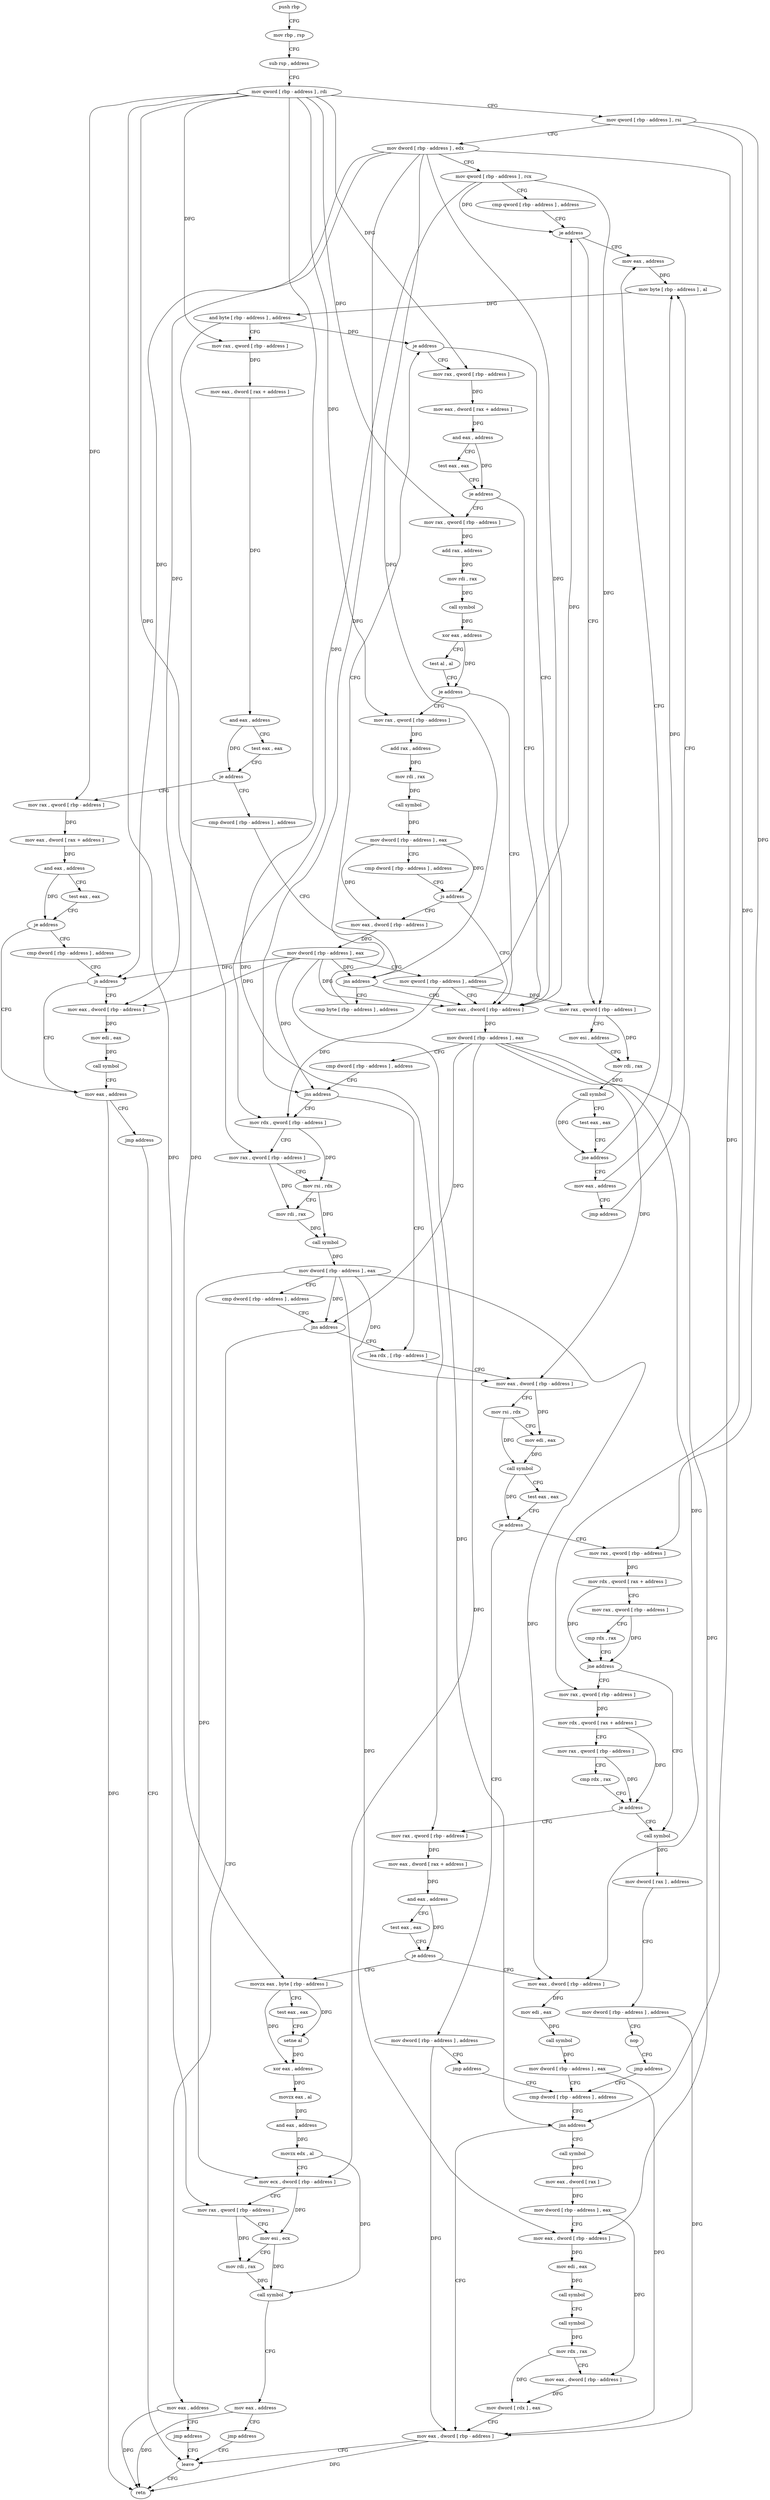 digraph "func" {
"4302844" [label = "push rbp" ]
"4302845" [label = "mov rbp , rsp" ]
"4302848" [label = "sub rsp , address" ]
"4302855" [label = "mov qword [ rbp - address ] , rdi" ]
"4302862" [label = "mov qword [ rbp - address ] , rsi" ]
"4302869" [label = "mov dword [ rbp - address ] , edx" ]
"4302875" [label = "mov qword [ rbp - address ] , rcx" ]
"4302882" [label = "cmp qword [ rbp - address ] , address" ]
"4302890" [label = "je address" ]
"4302923" [label = "mov eax , address" ]
"4302892" [label = "mov rax , qword [ rbp - address ]" ]
"4302928" [label = "mov byte [ rbp - address ] , al" ]
"4302899" [label = "mov esi , address" ]
"4302904" [label = "mov rdi , rax" ]
"4302907" [label = "call symbol" ]
"4302912" [label = "test eax , eax" ]
"4302914" [label = "jne address" ]
"4302916" [label = "mov eax , address" ]
"4303003" [label = "cmp dword [ rbp - address ] , address" ]
"4303010" [label = "jns address" ]
"4303111" [label = "mov eax , dword [ rbp - address ]" ]
"4303012" [label = "cmp byte [ rbp - address ] , address" ]
"4302952" [label = "mov rax , qword [ rbp - address ]" ]
"4302959" [label = "mov eax , dword [ rax + address ]" ]
"4302962" [label = "and eax , address" ]
"4302967" [label = "test eax , eax" ]
"4302969" [label = "je address" ]
"4302993" [label = "mov eax , address" ]
"4302971" [label = "cmp dword [ rbp - address ] , address" ]
"4302921" [label = "jmp address" ]
"4303117" [label = "mov dword [ rbp - address ] , eax" ]
"4303120" [label = "cmp dword [ rbp - address ] , address" ]
"4303127" [label = "jns address" ]
"4303173" [label = "lea rdx , [ rbp - address ]" ]
"4303129" [label = "mov rdx , qword [ rbp - address ]" ]
"4303016" [label = "je address" ]
"4303018" [label = "mov rax , qword [ rbp - address ]" ]
"4302998" [label = "jmp address" ]
"4303401" [label = "leave" ]
"4302978" [label = "js address" ]
"4302980" [label = "mov eax , dword [ rbp - address ]" ]
"4302931" [label = "and byte [ rbp - address ] , address" ]
"4302935" [label = "mov rax , qword [ rbp - address ]" ]
"4302942" [label = "mov eax , dword [ rax + address ]" ]
"4302945" [label = "and eax , address" ]
"4302948" [label = "test eax , eax" ]
"4302950" [label = "je address" ]
"4303180" [label = "mov eax , dword [ rbp - address ]" ]
"4303183" [label = "mov rsi , rdx" ]
"4303186" [label = "mov edi , eax" ]
"4303188" [label = "call symbol" ]
"4303193" [label = "test eax , eax" ]
"4303195" [label = "je address" ]
"4303209" [label = "mov rax , qword [ rbp - address ]" ]
"4303197" [label = "mov dword [ rbp - address ] , address" ]
"4303136" [label = "mov rax , qword [ rbp - address ]" ]
"4303143" [label = "mov rsi , rdx" ]
"4303146" [label = "mov rdi , rax" ]
"4303149" [label = "call symbol" ]
"4303154" [label = "mov dword [ rbp - address ] , eax" ]
"4303157" [label = "cmp dword [ rbp - address ] , address" ]
"4303161" [label = "jns address" ]
"4303163" [label = "mov eax , address" ]
"4303025" [label = "mov eax , dword [ rax + address ]" ]
"4303028" [label = "and eax , address" ]
"4303033" [label = "test eax , eax" ]
"4303035" [label = "je address" ]
"4303037" [label = "mov rax , qword [ rbp - address ]" ]
"4303402" [label = "retn" ]
"4302986" [label = "mov edi , eax" ]
"4302988" [label = "call symbol" ]
"4303216" [label = "mov rdx , qword [ rax + address ]" ]
"4303220" [label = "mov rax , qword [ rbp - address ]" ]
"4303227" [label = "cmp rdx , rax" ]
"4303230" [label = "jne address" ]
"4303255" [label = "call symbol" ]
"4303232" [label = "mov rax , qword [ rbp - address ]" ]
"4303204" [label = "jmp address" ]
"4303356" [label = "cmp dword [ rbp - address ] , address" ]
"4303168" [label = "jmp address" ]
"4303044" [label = "add rax , address" ]
"4303048" [label = "mov rdi , rax" ]
"4303051" [label = "call symbol" ]
"4303056" [label = "xor eax , address" ]
"4303059" [label = "test al , al" ]
"4303061" [label = "je address" ]
"4303063" [label = "mov rax , qword [ rbp - address ]" ]
"4303260" [label = "mov dword [ rax ] , address" ]
"4303266" [label = "mov dword [ rbp - address ] , address" ]
"4303273" [label = "nop" ]
"4303274" [label = "jmp address" ]
"4303239" [label = "mov rdx , qword [ rax + address ]" ]
"4303243" [label = "mov rax , qword [ rbp - address ]" ]
"4303250" [label = "cmp rdx , rax" ]
"4303253" [label = "je address" ]
"4303276" [label = "mov rax , qword [ rbp - address ]" ]
"4303363" [label = "jns address" ]
"4303398" [label = "mov eax , dword [ rbp - address ]" ]
"4303365" [label = "call symbol" ]
"4303070" [label = "add rax , address" ]
"4303074" [label = "mov rdi , rax" ]
"4303077" [label = "call symbol" ]
"4303082" [label = "mov dword [ rbp - address ] , eax" ]
"4303085" [label = "cmp dword [ rbp - address ] , address" ]
"4303089" [label = "js address" ]
"4303091" [label = "mov eax , dword [ rbp - address ]" ]
"4303283" [label = "mov eax , dword [ rax + address ]" ]
"4303286" [label = "and eax , address" ]
"4303291" [label = "test eax , eax" ]
"4303293" [label = "je address" ]
"4303343" [label = "mov eax , dword [ rbp - address ]" ]
"4303295" [label = "movzx eax , byte [ rbp - address ]" ]
"4303370" [label = "mov eax , dword [ rax ]" ]
"4303372" [label = "mov dword [ rbp - address ] , eax" ]
"4303375" [label = "mov eax , dword [ rbp - address ]" ]
"4303378" [label = "mov edi , eax" ]
"4303380" [label = "call symbol" ]
"4303385" [label = "call symbol" ]
"4303390" [label = "mov rdx , rax" ]
"4303393" [label = "mov eax , dword [ rbp - address ]" ]
"4303396" [label = "mov dword [ rdx ] , eax" ]
"4303094" [label = "mov dword [ rbp - address ] , eax" ]
"4303100" [label = "mov qword [ rbp - address ] , address" ]
"4303346" [label = "mov edi , eax" ]
"4303348" [label = "call symbol" ]
"4303353" [label = "mov dword [ rbp - address ] , eax" ]
"4303299" [label = "test eax , eax" ]
"4303301" [label = "setne al" ]
"4303304" [label = "xor eax , address" ]
"4303307" [label = "movzx eax , al" ]
"4303310" [label = "and eax , address" ]
"4303313" [label = "movzx edx , al" ]
"4303316" [label = "mov ecx , dword [ rbp - address ]" ]
"4303319" [label = "mov rax , qword [ rbp - address ]" ]
"4303326" [label = "mov esi , ecx" ]
"4303328" [label = "mov rdi , rax" ]
"4303331" [label = "call symbol" ]
"4303336" [label = "mov eax , address" ]
"4303341" [label = "jmp address" ]
"4302844" -> "4302845" [ label = "CFG" ]
"4302845" -> "4302848" [ label = "CFG" ]
"4302848" -> "4302855" [ label = "CFG" ]
"4302855" -> "4302862" [ label = "CFG" ]
"4302855" -> "4302935" [ label = "DFG" ]
"4302855" -> "4302952" [ label = "DFG" ]
"4302855" -> "4303136" [ label = "DFG" ]
"4302855" -> "4303018" [ label = "DFG" ]
"4302855" -> "4303037" [ label = "DFG" ]
"4302855" -> "4303063" [ label = "DFG" ]
"4302855" -> "4303276" [ label = "DFG" ]
"4302855" -> "4303319" [ label = "DFG" ]
"4302862" -> "4302869" [ label = "CFG" ]
"4302862" -> "4303209" [ label = "DFG" ]
"4302862" -> "4303232" [ label = "DFG" ]
"4302869" -> "4302875" [ label = "CFG" ]
"4302869" -> "4303010" [ label = "DFG" ]
"4302869" -> "4303111" [ label = "DFG" ]
"4302869" -> "4303127" [ label = "DFG" ]
"4302869" -> "4302978" [ label = "DFG" ]
"4302869" -> "4302980" [ label = "DFG" ]
"4302869" -> "4303363" [ label = "DFG" ]
"4302875" -> "4302882" [ label = "CFG" ]
"4302875" -> "4302890" [ label = "DFG" ]
"4302875" -> "4302892" [ label = "DFG" ]
"4302875" -> "4303129" [ label = "DFG" ]
"4302882" -> "4302890" [ label = "CFG" ]
"4302890" -> "4302923" [ label = "CFG" ]
"4302890" -> "4302892" [ label = "CFG" ]
"4302923" -> "4302928" [ label = "DFG" ]
"4302892" -> "4302899" [ label = "CFG" ]
"4302892" -> "4302904" [ label = "DFG" ]
"4302928" -> "4302931" [ label = "DFG" ]
"4302899" -> "4302904" [ label = "CFG" ]
"4302904" -> "4302907" [ label = "DFG" ]
"4302907" -> "4302912" [ label = "CFG" ]
"4302907" -> "4302914" [ label = "DFG" ]
"4302912" -> "4302914" [ label = "CFG" ]
"4302914" -> "4302923" [ label = "CFG" ]
"4302914" -> "4302916" [ label = "CFG" ]
"4302916" -> "4302921" [ label = "CFG" ]
"4302916" -> "4302928" [ label = "DFG" ]
"4303003" -> "4303010" [ label = "CFG" ]
"4303010" -> "4303111" [ label = "CFG" ]
"4303010" -> "4303012" [ label = "CFG" ]
"4303111" -> "4303117" [ label = "DFG" ]
"4303012" -> "4303016" [ label = "CFG" ]
"4302952" -> "4302959" [ label = "DFG" ]
"4302959" -> "4302962" [ label = "DFG" ]
"4302962" -> "4302967" [ label = "CFG" ]
"4302962" -> "4302969" [ label = "DFG" ]
"4302967" -> "4302969" [ label = "CFG" ]
"4302969" -> "4302993" [ label = "CFG" ]
"4302969" -> "4302971" [ label = "CFG" ]
"4302993" -> "4302998" [ label = "CFG" ]
"4302993" -> "4303402" [ label = "DFG" ]
"4302971" -> "4302978" [ label = "CFG" ]
"4302921" -> "4302928" [ label = "CFG" ]
"4303117" -> "4303120" [ label = "CFG" ]
"4303117" -> "4303180" [ label = "DFG" ]
"4303117" -> "4303161" [ label = "DFG" ]
"4303117" -> "4303375" [ label = "DFG" ]
"4303117" -> "4303343" [ label = "DFG" ]
"4303117" -> "4303316" [ label = "DFG" ]
"4303120" -> "4303127" [ label = "CFG" ]
"4303127" -> "4303173" [ label = "CFG" ]
"4303127" -> "4303129" [ label = "CFG" ]
"4303173" -> "4303180" [ label = "CFG" ]
"4303129" -> "4303136" [ label = "CFG" ]
"4303129" -> "4303143" [ label = "DFG" ]
"4303016" -> "4303111" [ label = "CFG" ]
"4303016" -> "4303018" [ label = "CFG" ]
"4303018" -> "4303025" [ label = "DFG" ]
"4302998" -> "4303401" [ label = "CFG" ]
"4303401" -> "4303402" [ label = "CFG" ]
"4302978" -> "4302993" [ label = "CFG" ]
"4302978" -> "4302980" [ label = "CFG" ]
"4302980" -> "4302986" [ label = "DFG" ]
"4302931" -> "4302935" [ label = "CFG" ]
"4302931" -> "4303016" [ label = "DFG" ]
"4302931" -> "4303295" [ label = "DFG" ]
"4302935" -> "4302942" [ label = "DFG" ]
"4302942" -> "4302945" [ label = "DFG" ]
"4302945" -> "4302948" [ label = "CFG" ]
"4302945" -> "4302950" [ label = "DFG" ]
"4302948" -> "4302950" [ label = "CFG" ]
"4302950" -> "4303003" [ label = "CFG" ]
"4302950" -> "4302952" [ label = "CFG" ]
"4303180" -> "4303183" [ label = "CFG" ]
"4303180" -> "4303186" [ label = "DFG" ]
"4303183" -> "4303186" [ label = "CFG" ]
"4303183" -> "4303188" [ label = "DFG" ]
"4303186" -> "4303188" [ label = "DFG" ]
"4303188" -> "4303193" [ label = "CFG" ]
"4303188" -> "4303195" [ label = "DFG" ]
"4303193" -> "4303195" [ label = "CFG" ]
"4303195" -> "4303209" [ label = "CFG" ]
"4303195" -> "4303197" [ label = "CFG" ]
"4303209" -> "4303216" [ label = "DFG" ]
"4303197" -> "4303204" [ label = "CFG" ]
"4303197" -> "4303398" [ label = "DFG" ]
"4303136" -> "4303143" [ label = "CFG" ]
"4303136" -> "4303146" [ label = "DFG" ]
"4303143" -> "4303146" [ label = "CFG" ]
"4303143" -> "4303149" [ label = "DFG" ]
"4303146" -> "4303149" [ label = "DFG" ]
"4303149" -> "4303154" [ label = "DFG" ]
"4303154" -> "4303157" [ label = "CFG" ]
"4303154" -> "4303180" [ label = "DFG" ]
"4303154" -> "4303161" [ label = "DFG" ]
"4303154" -> "4303375" [ label = "DFG" ]
"4303154" -> "4303343" [ label = "DFG" ]
"4303154" -> "4303316" [ label = "DFG" ]
"4303157" -> "4303161" [ label = "CFG" ]
"4303161" -> "4303173" [ label = "CFG" ]
"4303161" -> "4303163" [ label = "CFG" ]
"4303163" -> "4303168" [ label = "CFG" ]
"4303163" -> "4303402" [ label = "DFG" ]
"4303025" -> "4303028" [ label = "DFG" ]
"4303028" -> "4303033" [ label = "CFG" ]
"4303028" -> "4303035" [ label = "DFG" ]
"4303033" -> "4303035" [ label = "CFG" ]
"4303035" -> "4303111" [ label = "CFG" ]
"4303035" -> "4303037" [ label = "CFG" ]
"4303037" -> "4303044" [ label = "DFG" ]
"4302986" -> "4302988" [ label = "DFG" ]
"4302988" -> "4302993" [ label = "CFG" ]
"4303216" -> "4303220" [ label = "CFG" ]
"4303216" -> "4303230" [ label = "DFG" ]
"4303220" -> "4303227" [ label = "CFG" ]
"4303220" -> "4303230" [ label = "DFG" ]
"4303227" -> "4303230" [ label = "CFG" ]
"4303230" -> "4303255" [ label = "CFG" ]
"4303230" -> "4303232" [ label = "CFG" ]
"4303255" -> "4303260" [ label = "DFG" ]
"4303232" -> "4303239" [ label = "DFG" ]
"4303204" -> "4303356" [ label = "CFG" ]
"4303356" -> "4303363" [ label = "CFG" ]
"4303168" -> "4303401" [ label = "CFG" ]
"4303044" -> "4303048" [ label = "DFG" ]
"4303048" -> "4303051" [ label = "DFG" ]
"4303051" -> "4303056" [ label = "DFG" ]
"4303056" -> "4303059" [ label = "CFG" ]
"4303056" -> "4303061" [ label = "DFG" ]
"4303059" -> "4303061" [ label = "CFG" ]
"4303061" -> "4303111" [ label = "CFG" ]
"4303061" -> "4303063" [ label = "CFG" ]
"4303063" -> "4303070" [ label = "DFG" ]
"4303260" -> "4303266" [ label = "CFG" ]
"4303266" -> "4303273" [ label = "CFG" ]
"4303266" -> "4303398" [ label = "DFG" ]
"4303273" -> "4303274" [ label = "CFG" ]
"4303274" -> "4303356" [ label = "CFG" ]
"4303239" -> "4303243" [ label = "CFG" ]
"4303239" -> "4303253" [ label = "DFG" ]
"4303243" -> "4303250" [ label = "CFG" ]
"4303243" -> "4303253" [ label = "DFG" ]
"4303250" -> "4303253" [ label = "CFG" ]
"4303253" -> "4303276" [ label = "CFG" ]
"4303253" -> "4303255" [ label = "CFG" ]
"4303276" -> "4303283" [ label = "DFG" ]
"4303363" -> "4303398" [ label = "CFG" ]
"4303363" -> "4303365" [ label = "CFG" ]
"4303398" -> "4303401" [ label = "CFG" ]
"4303398" -> "4303402" [ label = "DFG" ]
"4303365" -> "4303370" [ label = "DFG" ]
"4303070" -> "4303074" [ label = "DFG" ]
"4303074" -> "4303077" [ label = "DFG" ]
"4303077" -> "4303082" [ label = "DFG" ]
"4303082" -> "4303085" [ label = "CFG" ]
"4303082" -> "4303089" [ label = "DFG" ]
"4303082" -> "4303091" [ label = "DFG" ]
"4303085" -> "4303089" [ label = "CFG" ]
"4303089" -> "4303111" [ label = "CFG" ]
"4303089" -> "4303091" [ label = "CFG" ]
"4303091" -> "4303094" [ label = "DFG" ]
"4303283" -> "4303286" [ label = "DFG" ]
"4303286" -> "4303291" [ label = "CFG" ]
"4303286" -> "4303293" [ label = "DFG" ]
"4303291" -> "4303293" [ label = "CFG" ]
"4303293" -> "4303343" [ label = "CFG" ]
"4303293" -> "4303295" [ label = "CFG" ]
"4303343" -> "4303346" [ label = "DFG" ]
"4303295" -> "4303299" [ label = "CFG" ]
"4303295" -> "4303301" [ label = "DFG" ]
"4303295" -> "4303304" [ label = "DFG" ]
"4303370" -> "4303372" [ label = "DFG" ]
"4303372" -> "4303375" [ label = "CFG" ]
"4303372" -> "4303393" [ label = "DFG" ]
"4303375" -> "4303378" [ label = "DFG" ]
"4303378" -> "4303380" [ label = "DFG" ]
"4303380" -> "4303385" [ label = "CFG" ]
"4303385" -> "4303390" [ label = "DFG" ]
"4303390" -> "4303393" [ label = "CFG" ]
"4303390" -> "4303396" [ label = "DFG" ]
"4303393" -> "4303396" [ label = "DFG" ]
"4303396" -> "4303398" [ label = "CFG" ]
"4303094" -> "4303100" [ label = "CFG" ]
"4303094" -> "4303010" [ label = "DFG" ]
"4303094" -> "4303111" [ label = "DFG" ]
"4303094" -> "4303127" [ label = "DFG" ]
"4303094" -> "4302978" [ label = "DFG" ]
"4303094" -> "4302980" [ label = "DFG" ]
"4303094" -> "4303363" [ label = "DFG" ]
"4303100" -> "4303111" [ label = "CFG" ]
"4303100" -> "4302890" [ label = "DFG" ]
"4303100" -> "4302892" [ label = "DFG" ]
"4303100" -> "4303129" [ label = "DFG" ]
"4303346" -> "4303348" [ label = "DFG" ]
"4303348" -> "4303353" [ label = "DFG" ]
"4303353" -> "4303356" [ label = "CFG" ]
"4303353" -> "4303398" [ label = "DFG" ]
"4303299" -> "4303301" [ label = "CFG" ]
"4303301" -> "4303304" [ label = "DFG" ]
"4303304" -> "4303307" [ label = "DFG" ]
"4303307" -> "4303310" [ label = "DFG" ]
"4303310" -> "4303313" [ label = "DFG" ]
"4303313" -> "4303316" [ label = "CFG" ]
"4303313" -> "4303331" [ label = "DFG" ]
"4303316" -> "4303319" [ label = "CFG" ]
"4303316" -> "4303326" [ label = "DFG" ]
"4303319" -> "4303326" [ label = "CFG" ]
"4303319" -> "4303328" [ label = "DFG" ]
"4303326" -> "4303328" [ label = "CFG" ]
"4303326" -> "4303331" [ label = "DFG" ]
"4303328" -> "4303331" [ label = "DFG" ]
"4303331" -> "4303336" [ label = "CFG" ]
"4303336" -> "4303341" [ label = "CFG" ]
"4303336" -> "4303402" [ label = "DFG" ]
"4303341" -> "4303401" [ label = "CFG" ]
}
